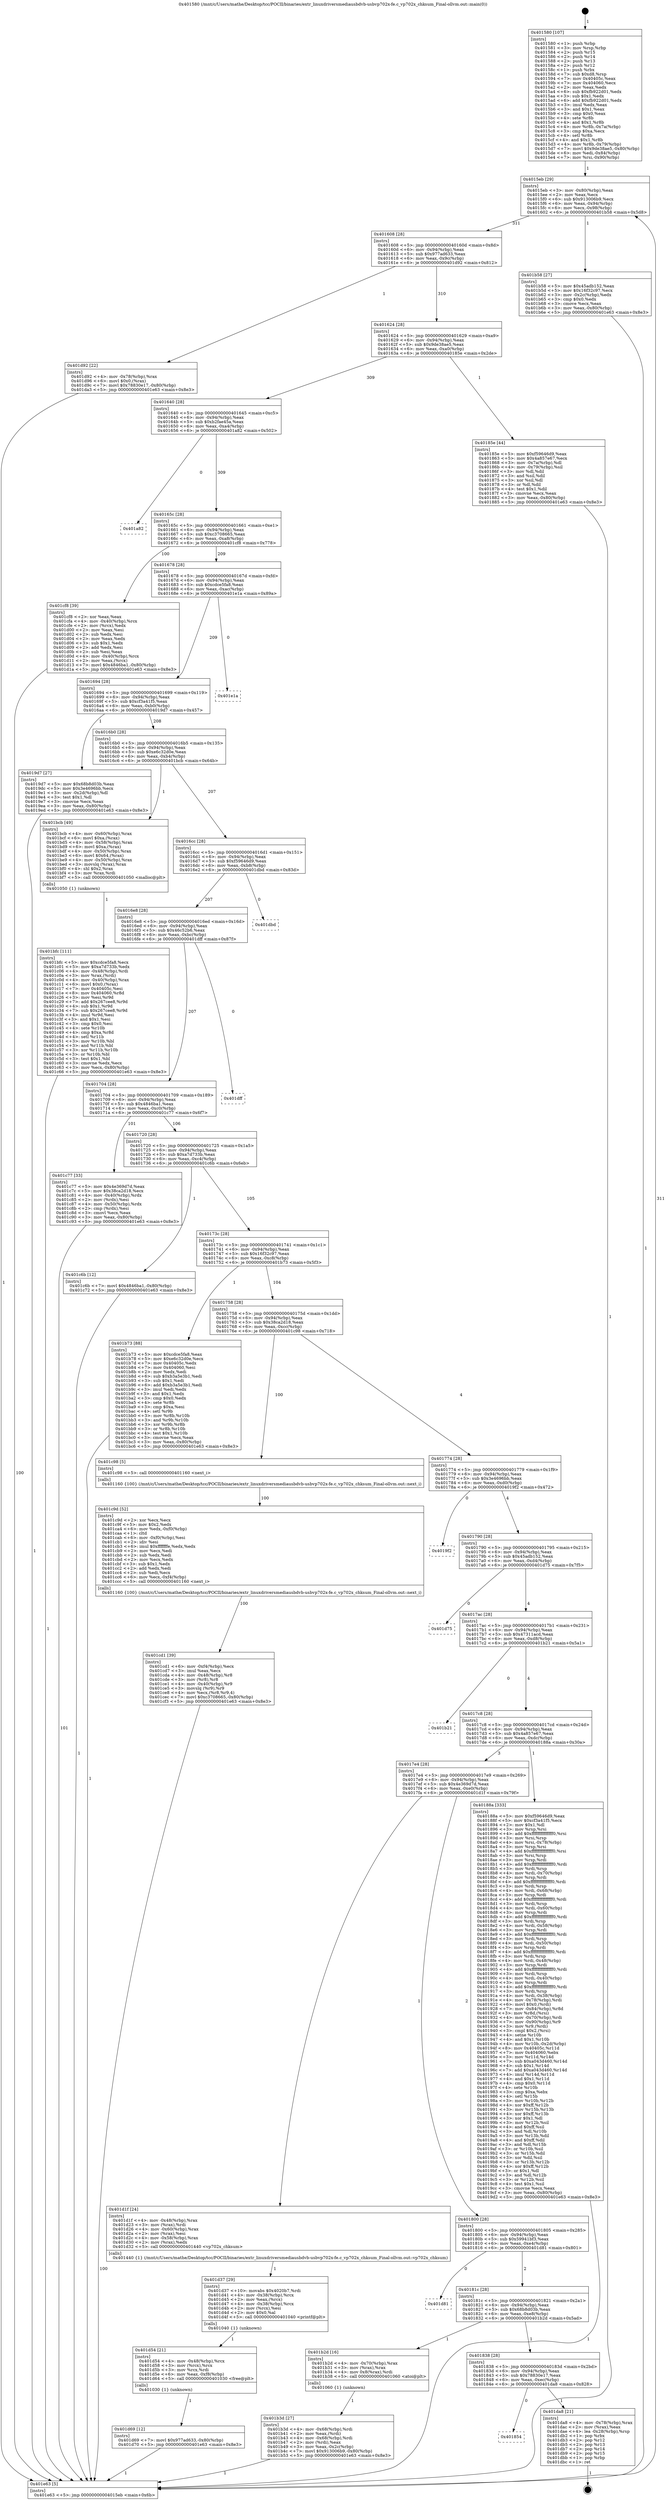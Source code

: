 digraph "0x401580" {
  label = "0x401580 (/mnt/c/Users/mathe/Desktop/tcc/POCII/binaries/extr_linuxdriversmediausbdvb-usbvp702x-fe.c_vp702x_chksum_Final-ollvm.out::main(0))"
  labelloc = "t"
  node[shape=record]

  Entry [label="",width=0.3,height=0.3,shape=circle,fillcolor=black,style=filled]
  "0x4015eb" [label="{
     0x4015eb [29]\l
     | [instrs]\l
     &nbsp;&nbsp;0x4015eb \<+3\>: mov -0x80(%rbp),%eax\l
     &nbsp;&nbsp;0x4015ee \<+2\>: mov %eax,%ecx\l
     &nbsp;&nbsp;0x4015f0 \<+6\>: sub $0x913006b9,%ecx\l
     &nbsp;&nbsp;0x4015f6 \<+6\>: mov %eax,-0x94(%rbp)\l
     &nbsp;&nbsp;0x4015fc \<+6\>: mov %ecx,-0x98(%rbp)\l
     &nbsp;&nbsp;0x401602 \<+6\>: je 0000000000401b58 \<main+0x5d8\>\l
  }"]
  "0x401b58" [label="{
     0x401b58 [27]\l
     | [instrs]\l
     &nbsp;&nbsp;0x401b58 \<+5\>: mov $0x45adb152,%eax\l
     &nbsp;&nbsp;0x401b5d \<+5\>: mov $0x16f32c97,%ecx\l
     &nbsp;&nbsp;0x401b62 \<+3\>: mov -0x2c(%rbp),%edx\l
     &nbsp;&nbsp;0x401b65 \<+3\>: cmp $0x0,%edx\l
     &nbsp;&nbsp;0x401b68 \<+3\>: cmove %ecx,%eax\l
     &nbsp;&nbsp;0x401b6b \<+3\>: mov %eax,-0x80(%rbp)\l
     &nbsp;&nbsp;0x401b6e \<+5\>: jmp 0000000000401e63 \<main+0x8e3\>\l
  }"]
  "0x401608" [label="{
     0x401608 [28]\l
     | [instrs]\l
     &nbsp;&nbsp;0x401608 \<+5\>: jmp 000000000040160d \<main+0x8d\>\l
     &nbsp;&nbsp;0x40160d \<+6\>: mov -0x94(%rbp),%eax\l
     &nbsp;&nbsp;0x401613 \<+5\>: sub $0x977ad633,%eax\l
     &nbsp;&nbsp;0x401618 \<+6\>: mov %eax,-0x9c(%rbp)\l
     &nbsp;&nbsp;0x40161e \<+6\>: je 0000000000401d92 \<main+0x812\>\l
  }"]
  Exit [label="",width=0.3,height=0.3,shape=circle,fillcolor=black,style=filled,peripheries=2]
  "0x401d92" [label="{
     0x401d92 [22]\l
     | [instrs]\l
     &nbsp;&nbsp;0x401d92 \<+4\>: mov -0x78(%rbp),%rax\l
     &nbsp;&nbsp;0x401d96 \<+6\>: movl $0x0,(%rax)\l
     &nbsp;&nbsp;0x401d9c \<+7\>: movl $0x78830e17,-0x80(%rbp)\l
     &nbsp;&nbsp;0x401da3 \<+5\>: jmp 0000000000401e63 \<main+0x8e3\>\l
  }"]
  "0x401624" [label="{
     0x401624 [28]\l
     | [instrs]\l
     &nbsp;&nbsp;0x401624 \<+5\>: jmp 0000000000401629 \<main+0xa9\>\l
     &nbsp;&nbsp;0x401629 \<+6\>: mov -0x94(%rbp),%eax\l
     &nbsp;&nbsp;0x40162f \<+5\>: sub $0x9de38ae5,%eax\l
     &nbsp;&nbsp;0x401634 \<+6\>: mov %eax,-0xa0(%rbp)\l
     &nbsp;&nbsp;0x40163a \<+6\>: je 000000000040185e \<main+0x2de\>\l
  }"]
  "0x401854" [label="{
     0x401854\l
  }", style=dashed]
  "0x40185e" [label="{
     0x40185e [44]\l
     | [instrs]\l
     &nbsp;&nbsp;0x40185e \<+5\>: mov $0xf59646d9,%eax\l
     &nbsp;&nbsp;0x401863 \<+5\>: mov $0x4a857e67,%ecx\l
     &nbsp;&nbsp;0x401868 \<+3\>: mov -0x7a(%rbp),%dl\l
     &nbsp;&nbsp;0x40186b \<+4\>: mov -0x79(%rbp),%sil\l
     &nbsp;&nbsp;0x40186f \<+3\>: mov %dl,%dil\l
     &nbsp;&nbsp;0x401872 \<+3\>: and %sil,%dil\l
     &nbsp;&nbsp;0x401875 \<+3\>: xor %sil,%dl\l
     &nbsp;&nbsp;0x401878 \<+3\>: or %dl,%dil\l
     &nbsp;&nbsp;0x40187b \<+4\>: test $0x1,%dil\l
     &nbsp;&nbsp;0x40187f \<+3\>: cmovne %ecx,%eax\l
     &nbsp;&nbsp;0x401882 \<+3\>: mov %eax,-0x80(%rbp)\l
     &nbsp;&nbsp;0x401885 \<+5\>: jmp 0000000000401e63 \<main+0x8e3\>\l
  }"]
  "0x401640" [label="{
     0x401640 [28]\l
     | [instrs]\l
     &nbsp;&nbsp;0x401640 \<+5\>: jmp 0000000000401645 \<main+0xc5\>\l
     &nbsp;&nbsp;0x401645 \<+6\>: mov -0x94(%rbp),%eax\l
     &nbsp;&nbsp;0x40164b \<+5\>: sub $0xb2fae45a,%eax\l
     &nbsp;&nbsp;0x401650 \<+6\>: mov %eax,-0xa4(%rbp)\l
     &nbsp;&nbsp;0x401656 \<+6\>: je 0000000000401a82 \<main+0x502\>\l
  }"]
  "0x401e63" [label="{
     0x401e63 [5]\l
     | [instrs]\l
     &nbsp;&nbsp;0x401e63 \<+5\>: jmp 00000000004015eb \<main+0x6b\>\l
  }"]
  "0x401580" [label="{
     0x401580 [107]\l
     | [instrs]\l
     &nbsp;&nbsp;0x401580 \<+1\>: push %rbp\l
     &nbsp;&nbsp;0x401581 \<+3\>: mov %rsp,%rbp\l
     &nbsp;&nbsp;0x401584 \<+2\>: push %r15\l
     &nbsp;&nbsp;0x401586 \<+2\>: push %r14\l
     &nbsp;&nbsp;0x401588 \<+2\>: push %r13\l
     &nbsp;&nbsp;0x40158a \<+2\>: push %r12\l
     &nbsp;&nbsp;0x40158c \<+1\>: push %rbx\l
     &nbsp;&nbsp;0x40158d \<+7\>: sub $0xd8,%rsp\l
     &nbsp;&nbsp;0x401594 \<+7\>: mov 0x40405c,%eax\l
     &nbsp;&nbsp;0x40159b \<+7\>: mov 0x404060,%ecx\l
     &nbsp;&nbsp;0x4015a2 \<+2\>: mov %eax,%edx\l
     &nbsp;&nbsp;0x4015a4 \<+6\>: sub $0xfb922d01,%edx\l
     &nbsp;&nbsp;0x4015aa \<+3\>: sub $0x1,%edx\l
     &nbsp;&nbsp;0x4015ad \<+6\>: add $0xfb922d01,%edx\l
     &nbsp;&nbsp;0x4015b3 \<+3\>: imul %edx,%eax\l
     &nbsp;&nbsp;0x4015b6 \<+3\>: and $0x1,%eax\l
     &nbsp;&nbsp;0x4015b9 \<+3\>: cmp $0x0,%eax\l
     &nbsp;&nbsp;0x4015bc \<+4\>: sete %r8b\l
     &nbsp;&nbsp;0x4015c0 \<+4\>: and $0x1,%r8b\l
     &nbsp;&nbsp;0x4015c4 \<+4\>: mov %r8b,-0x7a(%rbp)\l
     &nbsp;&nbsp;0x4015c8 \<+3\>: cmp $0xa,%ecx\l
     &nbsp;&nbsp;0x4015cb \<+4\>: setl %r8b\l
     &nbsp;&nbsp;0x4015cf \<+4\>: and $0x1,%r8b\l
     &nbsp;&nbsp;0x4015d3 \<+4\>: mov %r8b,-0x79(%rbp)\l
     &nbsp;&nbsp;0x4015d7 \<+7\>: movl $0x9de38ae5,-0x80(%rbp)\l
     &nbsp;&nbsp;0x4015de \<+6\>: mov %edi,-0x84(%rbp)\l
     &nbsp;&nbsp;0x4015e4 \<+7\>: mov %rsi,-0x90(%rbp)\l
  }"]
  "0x401da8" [label="{
     0x401da8 [21]\l
     | [instrs]\l
     &nbsp;&nbsp;0x401da8 \<+4\>: mov -0x78(%rbp),%rax\l
     &nbsp;&nbsp;0x401dac \<+2\>: mov (%rax),%eax\l
     &nbsp;&nbsp;0x401dae \<+4\>: lea -0x28(%rbp),%rsp\l
     &nbsp;&nbsp;0x401db2 \<+1\>: pop %rbx\l
     &nbsp;&nbsp;0x401db3 \<+2\>: pop %r12\l
     &nbsp;&nbsp;0x401db5 \<+2\>: pop %r13\l
     &nbsp;&nbsp;0x401db7 \<+2\>: pop %r14\l
     &nbsp;&nbsp;0x401db9 \<+2\>: pop %r15\l
     &nbsp;&nbsp;0x401dbb \<+1\>: pop %rbp\l
     &nbsp;&nbsp;0x401dbc \<+1\>: ret\l
  }"]
  "0x401a82" [label="{
     0x401a82\l
  }", style=dashed]
  "0x40165c" [label="{
     0x40165c [28]\l
     | [instrs]\l
     &nbsp;&nbsp;0x40165c \<+5\>: jmp 0000000000401661 \<main+0xe1\>\l
     &nbsp;&nbsp;0x401661 \<+6\>: mov -0x94(%rbp),%eax\l
     &nbsp;&nbsp;0x401667 \<+5\>: sub $0xc3708665,%eax\l
     &nbsp;&nbsp;0x40166c \<+6\>: mov %eax,-0xa8(%rbp)\l
     &nbsp;&nbsp;0x401672 \<+6\>: je 0000000000401cf8 \<main+0x778\>\l
  }"]
  "0x401d69" [label="{
     0x401d69 [12]\l
     | [instrs]\l
     &nbsp;&nbsp;0x401d69 \<+7\>: movl $0x977ad633,-0x80(%rbp)\l
     &nbsp;&nbsp;0x401d70 \<+5\>: jmp 0000000000401e63 \<main+0x8e3\>\l
  }"]
  "0x401cf8" [label="{
     0x401cf8 [39]\l
     | [instrs]\l
     &nbsp;&nbsp;0x401cf8 \<+2\>: xor %eax,%eax\l
     &nbsp;&nbsp;0x401cfa \<+4\>: mov -0x40(%rbp),%rcx\l
     &nbsp;&nbsp;0x401cfe \<+2\>: mov (%rcx),%edx\l
     &nbsp;&nbsp;0x401d00 \<+2\>: mov %eax,%esi\l
     &nbsp;&nbsp;0x401d02 \<+2\>: sub %edx,%esi\l
     &nbsp;&nbsp;0x401d04 \<+2\>: mov %eax,%edx\l
     &nbsp;&nbsp;0x401d06 \<+3\>: sub $0x1,%edx\l
     &nbsp;&nbsp;0x401d09 \<+2\>: add %edx,%esi\l
     &nbsp;&nbsp;0x401d0b \<+2\>: sub %esi,%eax\l
     &nbsp;&nbsp;0x401d0d \<+4\>: mov -0x40(%rbp),%rcx\l
     &nbsp;&nbsp;0x401d11 \<+2\>: mov %eax,(%rcx)\l
     &nbsp;&nbsp;0x401d13 \<+7\>: movl $0x4846ba1,-0x80(%rbp)\l
     &nbsp;&nbsp;0x401d1a \<+5\>: jmp 0000000000401e63 \<main+0x8e3\>\l
  }"]
  "0x401678" [label="{
     0x401678 [28]\l
     | [instrs]\l
     &nbsp;&nbsp;0x401678 \<+5\>: jmp 000000000040167d \<main+0xfd\>\l
     &nbsp;&nbsp;0x40167d \<+6\>: mov -0x94(%rbp),%eax\l
     &nbsp;&nbsp;0x401683 \<+5\>: sub $0xcdce5fa8,%eax\l
     &nbsp;&nbsp;0x401688 \<+6\>: mov %eax,-0xac(%rbp)\l
     &nbsp;&nbsp;0x40168e \<+6\>: je 0000000000401e1a \<main+0x89a\>\l
  }"]
  "0x401d54" [label="{
     0x401d54 [21]\l
     | [instrs]\l
     &nbsp;&nbsp;0x401d54 \<+4\>: mov -0x48(%rbp),%rcx\l
     &nbsp;&nbsp;0x401d58 \<+3\>: mov (%rcx),%rcx\l
     &nbsp;&nbsp;0x401d5b \<+3\>: mov %rcx,%rdi\l
     &nbsp;&nbsp;0x401d5e \<+6\>: mov %eax,-0xf8(%rbp)\l
     &nbsp;&nbsp;0x401d64 \<+5\>: call 0000000000401030 \<free@plt\>\l
     | [calls]\l
     &nbsp;&nbsp;0x401030 \{1\} (unknown)\l
  }"]
  "0x401e1a" [label="{
     0x401e1a\l
  }", style=dashed]
  "0x401694" [label="{
     0x401694 [28]\l
     | [instrs]\l
     &nbsp;&nbsp;0x401694 \<+5\>: jmp 0000000000401699 \<main+0x119\>\l
     &nbsp;&nbsp;0x401699 \<+6\>: mov -0x94(%rbp),%eax\l
     &nbsp;&nbsp;0x40169f \<+5\>: sub $0xcf3a41f5,%eax\l
     &nbsp;&nbsp;0x4016a4 \<+6\>: mov %eax,-0xb0(%rbp)\l
     &nbsp;&nbsp;0x4016aa \<+6\>: je 00000000004019d7 \<main+0x457\>\l
  }"]
  "0x401d37" [label="{
     0x401d37 [29]\l
     | [instrs]\l
     &nbsp;&nbsp;0x401d37 \<+10\>: movabs $0x4020b7,%rdi\l
     &nbsp;&nbsp;0x401d41 \<+4\>: mov -0x38(%rbp),%rcx\l
     &nbsp;&nbsp;0x401d45 \<+2\>: mov %eax,(%rcx)\l
     &nbsp;&nbsp;0x401d47 \<+4\>: mov -0x38(%rbp),%rcx\l
     &nbsp;&nbsp;0x401d4b \<+2\>: mov (%rcx),%esi\l
     &nbsp;&nbsp;0x401d4d \<+2\>: mov $0x0,%al\l
     &nbsp;&nbsp;0x401d4f \<+5\>: call 0000000000401040 \<printf@plt\>\l
     | [calls]\l
     &nbsp;&nbsp;0x401040 \{1\} (unknown)\l
  }"]
  "0x4019d7" [label="{
     0x4019d7 [27]\l
     | [instrs]\l
     &nbsp;&nbsp;0x4019d7 \<+5\>: mov $0x68b8d03b,%eax\l
     &nbsp;&nbsp;0x4019dc \<+5\>: mov $0x3e4696bb,%ecx\l
     &nbsp;&nbsp;0x4019e1 \<+3\>: mov -0x2d(%rbp),%dl\l
     &nbsp;&nbsp;0x4019e4 \<+3\>: test $0x1,%dl\l
     &nbsp;&nbsp;0x4019e7 \<+3\>: cmovne %ecx,%eax\l
     &nbsp;&nbsp;0x4019ea \<+3\>: mov %eax,-0x80(%rbp)\l
     &nbsp;&nbsp;0x4019ed \<+5\>: jmp 0000000000401e63 \<main+0x8e3\>\l
  }"]
  "0x4016b0" [label="{
     0x4016b0 [28]\l
     | [instrs]\l
     &nbsp;&nbsp;0x4016b0 \<+5\>: jmp 00000000004016b5 \<main+0x135\>\l
     &nbsp;&nbsp;0x4016b5 \<+6\>: mov -0x94(%rbp),%eax\l
     &nbsp;&nbsp;0x4016bb \<+5\>: sub $0xe6c32d0e,%eax\l
     &nbsp;&nbsp;0x4016c0 \<+6\>: mov %eax,-0xb4(%rbp)\l
     &nbsp;&nbsp;0x4016c6 \<+6\>: je 0000000000401bcb \<main+0x64b\>\l
  }"]
  "0x401cd1" [label="{
     0x401cd1 [39]\l
     | [instrs]\l
     &nbsp;&nbsp;0x401cd1 \<+6\>: mov -0xf4(%rbp),%ecx\l
     &nbsp;&nbsp;0x401cd7 \<+3\>: imul %eax,%ecx\l
     &nbsp;&nbsp;0x401cda \<+4\>: mov -0x48(%rbp),%r8\l
     &nbsp;&nbsp;0x401cde \<+3\>: mov (%r8),%r8\l
     &nbsp;&nbsp;0x401ce1 \<+4\>: mov -0x40(%rbp),%r9\l
     &nbsp;&nbsp;0x401ce5 \<+3\>: movslq (%r9),%r9\l
     &nbsp;&nbsp;0x401ce8 \<+4\>: mov %ecx,(%r8,%r9,4)\l
     &nbsp;&nbsp;0x401cec \<+7\>: movl $0xc3708665,-0x80(%rbp)\l
     &nbsp;&nbsp;0x401cf3 \<+5\>: jmp 0000000000401e63 \<main+0x8e3\>\l
  }"]
  "0x401bcb" [label="{
     0x401bcb [49]\l
     | [instrs]\l
     &nbsp;&nbsp;0x401bcb \<+4\>: mov -0x60(%rbp),%rax\l
     &nbsp;&nbsp;0x401bcf \<+6\>: movl $0xa,(%rax)\l
     &nbsp;&nbsp;0x401bd5 \<+4\>: mov -0x58(%rbp),%rax\l
     &nbsp;&nbsp;0x401bd9 \<+6\>: movl $0xa,(%rax)\l
     &nbsp;&nbsp;0x401bdf \<+4\>: mov -0x50(%rbp),%rax\l
     &nbsp;&nbsp;0x401be3 \<+6\>: movl $0x64,(%rax)\l
     &nbsp;&nbsp;0x401be9 \<+4\>: mov -0x50(%rbp),%rax\l
     &nbsp;&nbsp;0x401bed \<+3\>: movslq (%rax),%rax\l
     &nbsp;&nbsp;0x401bf0 \<+4\>: shl $0x2,%rax\l
     &nbsp;&nbsp;0x401bf4 \<+3\>: mov %rax,%rdi\l
     &nbsp;&nbsp;0x401bf7 \<+5\>: call 0000000000401050 \<malloc@plt\>\l
     | [calls]\l
     &nbsp;&nbsp;0x401050 \{1\} (unknown)\l
  }"]
  "0x4016cc" [label="{
     0x4016cc [28]\l
     | [instrs]\l
     &nbsp;&nbsp;0x4016cc \<+5\>: jmp 00000000004016d1 \<main+0x151\>\l
     &nbsp;&nbsp;0x4016d1 \<+6\>: mov -0x94(%rbp),%eax\l
     &nbsp;&nbsp;0x4016d7 \<+5\>: sub $0xf59646d9,%eax\l
     &nbsp;&nbsp;0x4016dc \<+6\>: mov %eax,-0xb8(%rbp)\l
     &nbsp;&nbsp;0x4016e2 \<+6\>: je 0000000000401dbd \<main+0x83d\>\l
  }"]
  "0x401c9d" [label="{
     0x401c9d [52]\l
     | [instrs]\l
     &nbsp;&nbsp;0x401c9d \<+2\>: xor %ecx,%ecx\l
     &nbsp;&nbsp;0x401c9f \<+5\>: mov $0x2,%edx\l
     &nbsp;&nbsp;0x401ca4 \<+6\>: mov %edx,-0xf0(%rbp)\l
     &nbsp;&nbsp;0x401caa \<+1\>: cltd\l
     &nbsp;&nbsp;0x401cab \<+6\>: mov -0xf0(%rbp),%esi\l
     &nbsp;&nbsp;0x401cb1 \<+2\>: idiv %esi\l
     &nbsp;&nbsp;0x401cb3 \<+6\>: imul $0xfffffffe,%edx,%edx\l
     &nbsp;&nbsp;0x401cb9 \<+2\>: mov %ecx,%edi\l
     &nbsp;&nbsp;0x401cbb \<+2\>: sub %edx,%edi\l
     &nbsp;&nbsp;0x401cbd \<+2\>: mov %ecx,%edx\l
     &nbsp;&nbsp;0x401cbf \<+3\>: sub $0x1,%edx\l
     &nbsp;&nbsp;0x401cc2 \<+2\>: add %edx,%edi\l
     &nbsp;&nbsp;0x401cc4 \<+2\>: sub %edi,%ecx\l
     &nbsp;&nbsp;0x401cc6 \<+6\>: mov %ecx,-0xf4(%rbp)\l
     &nbsp;&nbsp;0x401ccc \<+5\>: call 0000000000401160 \<next_i\>\l
     | [calls]\l
     &nbsp;&nbsp;0x401160 \{100\} (/mnt/c/Users/mathe/Desktop/tcc/POCII/binaries/extr_linuxdriversmediausbdvb-usbvp702x-fe.c_vp702x_chksum_Final-ollvm.out::next_i)\l
  }"]
  "0x401dbd" [label="{
     0x401dbd\l
  }", style=dashed]
  "0x4016e8" [label="{
     0x4016e8 [28]\l
     | [instrs]\l
     &nbsp;&nbsp;0x4016e8 \<+5\>: jmp 00000000004016ed \<main+0x16d\>\l
     &nbsp;&nbsp;0x4016ed \<+6\>: mov -0x94(%rbp),%eax\l
     &nbsp;&nbsp;0x4016f3 \<+5\>: sub $0x46c52b6,%eax\l
     &nbsp;&nbsp;0x4016f8 \<+6\>: mov %eax,-0xbc(%rbp)\l
     &nbsp;&nbsp;0x4016fe \<+6\>: je 0000000000401dff \<main+0x87f\>\l
  }"]
  "0x401bfc" [label="{
     0x401bfc [111]\l
     | [instrs]\l
     &nbsp;&nbsp;0x401bfc \<+5\>: mov $0xcdce5fa8,%ecx\l
     &nbsp;&nbsp;0x401c01 \<+5\>: mov $0xa7d733b,%edx\l
     &nbsp;&nbsp;0x401c06 \<+4\>: mov -0x48(%rbp),%rdi\l
     &nbsp;&nbsp;0x401c0a \<+3\>: mov %rax,(%rdi)\l
     &nbsp;&nbsp;0x401c0d \<+4\>: mov -0x40(%rbp),%rax\l
     &nbsp;&nbsp;0x401c11 \<+6\>: movl $0x0,(%rax)\l
     &nbsp;&nbsp;0x401c17 \<+7\>: mov 0x40405c,%esi\l
     &nbsp;&nbsp;0x401c1e \<+8\>: mov 0x404060,%r8d\l
     &nbsp;&nbsp;0x401c26 \<+3\>: mov %esi,%r9d\l
     &nbsp;&nbsp;0x401c29 \<+7\>: add $0x267cee8,%r9d\l
     &nbsp;&nbsp;0x401c30 \<+4\>: sub $0x1,%r9d\l
     &nbsp;&nbsp;0x401c34 \<+7\>: sub $0x267cee8,%r9d\l
     &nbsp;&nbsp;0x401c3b \<+4\>: imul %r9d,%esi\l
     &nbsp;&nbsp;0x401c3f \<+3\>: and $0x1,%esi\l
     &nbsp;&nbsp;0x401c42 \<+3\>: cmp $0x0,%esi\l
     &nbsp;&nbsp;0x401c45 \<+4\>: sete %r10b\l
     &nbsp;&nbsp;0x401c49 \<+4\>: cmp $0xa,%r8d\l
     &nbsp;&nbsp;0x401c4d \<+4\>: setl %r11b\l
     &nbsp;&nbsp;0x401c51 \<+3\>: mov %r10b,%bl\l
     &nbsp;&nbsp;0x401c54 \<+3\>: and %r11b,%bl\l
     &nbsp;&nbsp;0x401c57 \<+3\>: xor %r11b,%r10b\l
     &nbsp;&nbsp;0x401c5a \<+3\>: or %r10b,%bl\l
     &nbsp;&nbsp;0x401c5d \<+3\>: test $0x1,%bl\l
     &nbsp;&nbsp;0x401c60 \<+3\>: cmovne %edx,%ecx\l
     &nbsp;&nbsp;0x401c63 \<+3\>: mov %ecx,-0x80(%rbp)\l
     &nbsp;&nbsp;0x401c66 \<+5\>: jmp 0000000000401e63 \<main+0x8e3\>\l
  }"]
  "0x401dff" [label="{
     0x401dff\l
  }", style=dashed]
  "0x401704" [label="{
     0x401704 [28]\l
     | [instrs]\l
     &nbsp;&nbsp;0x401704 \<+5\>: jmp 0000000000401709 \<main+0x189\>\l
     &nbsp;&nbsp;0x401709 \<+6\>: mov -0x94(%rbp),%eax\l
     &nbsp;&nbsp;0x40170f \<+5\>: sub $0x4846ba1,%eax\l
     &nbsp;&nbsp;0x401714 \<+6\>: mov %eax,-0xc0(%rbp)\l
     &nbsp;&nbsp;0x40171a \<+6\>: je 0000000000401c77 \<main+0x6f7\>\l
  }"]
  "0x401b3d" [label="{
     0x401b3d [27]\l
     | [instrs]\l
     &nbsp;&nbsp;0x401b3d \<+4\>: mov -0x68(%rbp),%rdi\l
     &nbsp;&nbsp;0x401b41 \<+2\>: mov %eax,(%rdi)\l
     &nbsp;&nbsp;0x401b43 \<+4\>: mov -0x68(%rbp),%rdi\l
     &nbsp;&nbsp;0x401b47 \<+2\>: mov (%rdi),%eax\l
     &nbsp;&nbsp;0x401b49 \<+3\>: mov %eax,-0x2c(%rbp)\l
     &nbsp;&nbsp;0x401b4c \<+7\>: movl $0x913006b9,-0x80(%rbp)\l
     &nbsp;&nbsp;0x401b53 \<+5\>: jmp 0000000000401e63 \<main+0x8e3\>\l
  }"]
  "0x401c77" [label="{
     0x401c77 [33]\l
     | [instrs]\l
     &nbsp;&nbsp;0x401c77 \<+5\>: mov $0x4e369d7d,%eax\l
     &nbsp;&nbsp;0x401c7c \<+5\>: mov $0x38ca2d18,%ecx\l
     &nbsp;&nbsp;0x401c81 \<+4\>: mov -0x40(%rbp),%rdx\l
     &nbsp;&nbsp;0x401c85 \<+2\>: mov (%rdx),%esi\l
     &nbsp;&nbsp;0x401c87 \<+4\>: mov -0x50(%rbp),%rdx\l
     &nbsp;&nbsp;0x401c8b \<+2\>: cmp (%rdx),%esi\l
     &nbsp;&nbsp;0x401c8d \<+3\>: cmovl %ecx,%eax\l
     &nbsp;&nbsp;0x401c90 \<+3\>: mov %eax,-0x80(%rbp)\l
     &nbsp;&nbsp;0x401c93 \<+5\>: jmp 0000000000401e63 \<main+0x8e3\>\l
  }"]
  "0x401720" [label="{
     0x401720 [28]\l
     | [instrs]\l
     &nbsp;&nbsp;0x401720 \<+5\>: jmp 0000000000401725 \<main+0x1a5\>\l
     &nbsp;&nbsp;0x401725 \<+6\>: mov -0x94(%rbp),%eax\l
     &nbsp;&nbsp;0x40172b \<+5\>: sub $0xa7d733b,%eax\l
     &nbsp;&nbsp;0x401730 \<+6\>: mov %eax,-0xc4(%rbp)\l
     &nbsp;&nbsp;0x401736 \<+6\>: je 0000000000401c6b \<main+0x6eb\>\l
  }"]
  "0x401838" [label="{
     0x401838 [28]\l
     | [instrs]\l
     &nbsp;&nbsp;0x401838 \<+5\>: jmp 000000000040183d \<main+0x2bd\>\l
     &nbsp;&nbsp;0x40183d \<+6\>: mov -0x94(%rbp),%eax\l
     &nbsp;&nbsp;0x401843 \<+5\>: sub $0x78830e17,%eax\l
     &nbsp;&nbsp;0x401848 \<+6\>: mov %eax,-0xec(%rbp)\l
     &nbsp;&nbsp;0x40184e \<+6\>: je 0000000000401da8 \<main+0x828\>\l
  }"]
  "0x401c6b" [label="{
     0x401c6b [12]\l
     | [instrs]\l
     &nbsp;&nbsp;0x401c6b \<+7\>: movl $0x4846ba1,-0x80(%rbp)\l
     &nbsp;&nbsp;0x401c72 \<+5\>: jmp 0000000000401e63 \<main+0x8e3\>\l
  }"]
  "0x40173c" [label="{
     0x40173c [28]\l
     | [instrs]\l
     &nbsp;&nbsp;0x40173c \<+5\>: jmp 0000000000401741 \<main+0x1c1\>\l
     &nbsp;&nbsp;0x401741 \<+6\>: mov -0x94(%rbp),%eax\l
     &nbsp;&nbsp;0x401747 \<+5\>: sub $0x16f32c97,%eax\l
     &nbsp;&nbsp;0x40174c \<+6\>: mov %eax,-0xc8(%rbp)\l
     &nbsp;&nbsp;0x401752 \<+6\>: je 0000000000401b73 \<main+0x5f3\>\l
  }"]
  "0x401b2d" [label="{
     0x401b2d [16]\l
     | [instrs]\l
     &nbsp;&nbsp;0x401b2d \<+4\>: mov -0x70(%rbp),%rax\l
     &nbsp;&nbsp;0x401b31 \<+3\>: mov (%rax),%rax\l
     &nbsp;&nbsp;0x401b34 \<+4\>: mov 0x8(%rax),%rdi\l
     &nbsp;&nbsp;0x401b38 \<+5\>: call 0000000000401060 \<atoi@plt\>\l
     | [calls]\l
     &nbsp;&nbsp;0x401060 \{1\} (unknown)\l
  }"]
  "0x401b73" [label="{
     0x401b73 [88]\l
     | [instrs]\l
     &nbsp;&nbsp;0x401b73 \<+5\>: mov $0xcdce5fa8,%eax\l
     &nbsp;&nbsp;0x401b78 \<+5\>: mov $0xe6c32d0e,%ecx\l
     &nbsp;&nbsp;0x401b7d \<+7\>: mov 0x40405c,%edx\l
     &nbsp;&nbsp;0x401b84 \<+7\>: mov 0x404060,%esi\l
     &nbsp;&nbsp;0x401b8b \<+2\>: mov %edx,%edi\l
     &nbsp;&nbsp;0x401b8d \<+6\>: sub $0xb3a5e3b1,%edi\l
     &nbsp;&nbsp;0x401b93 \<+3\>: sub $0x1,%edi\l
     &nbsp;&nbsp;0x401b96 \<+6\>: add $0xb3a5e3b1,%edi\l
     &nbsp;&nbsp;0x401b9c \<+3\>: imul %edi,%edx\l
     &nbsp;&nbsp;0x401b9f \<+3\>: and $0x1,%edx\l
     &nbsp;&nbsp;0x401ba2 \<+3\>: cmp $0x0,%edx\l
     &nbsp;&nbsp;0x401ba5 \<+4\>: sete %r8b\l
     &nbsp;&nbsp;0x401ba9 \<+3\>: cmp $0xa,%esi\l
     &nbsp;&nbsp;0x401bac \<+4\>: setl %r9b\l
     &nbsp;&nbsp;0x401bb0 \<+3\>: mov %r8b,%r10b\l
     &nbsp;&nbsp;0x401bb3 \<+3\>: and %r9b,%r10b\l
     &nbsp;&nbsp;0x401bb6 \<+3\>: xor %r9b,%r8b\l
     &nbsp;&nbsp;0x401bb9 \<+3\>: or %r8b,%r10b\l
     &nbsp;&nbsp;0x401bbc \<+4\>: test $0x1,%r10b\l
     &nbsp;&nbsp;0x401bc0 \<+3\>: cmovne %ecx,%eax\l
     &nbsp;&nbsp;0x401bc3 \<+3\>: mov %eax,-0x80(%rbp)\l
     &nbsp;&nbsp;0x401bc6 \<+5\>: jmp 0000000000401e63 \<main+0x8e3\>\l
  }"]
  "0x401758" [label="{
     0x401758 [28]\l
     | [instrs]\l
     &nbsp;&nbsp;0x401758 \<+5\>: jmp 000000000040175d \<main+0x1dd\>\l
     &nbsp;&nbsp;0x40175d \<+6\>: mov -0x94(%rbp),%eax\l
     &nbsp;&nbsp;0x401763 \<+5\>: sub $0x38ca2d18,%eax\l
     &nbsp;&nbsp;0x401768 \<+6\>: mov %eax,-0xcc(%rbp)\l
     &nbsp;&nbsp;0x40176e \<+6\>: je 0000000000401c98 \<main+0x718\>\l
  }"]
  "0x40181c" [label="{
     0x40181c [28]\l
     | [instrs]\l
     &nbsp;&nbsp;0x40181c \<+5\>: jmp 0000000000401821 \<main+0x2a1\>\l
     &nbsp;&nbsp;0x401821 \<+6\>: mov -0x94(%rbp),%eax\l
     &nbsp;&nbsp;0x401827 \<+5\>: sub $0x68b8d03b,%eax\l
     &nbsp;&nbsp;0x40182c \<+6\>: mov %eax,-0xe8(%rbp)\l
     &nbsp;&nbsp;0x401832 \<+6\>: je 0000000000401b2d \<main+0x5ad\>\l
  }"]
  "0x401c98" [label="{
     0x401c98 [5]\l
     | [instrs]\l
     &nbsp;&nbsp;0x401c98 \<+5\>: call 0000000000401160 \<next_i\>\l
     | [calls]\l
     &nbsp;&nbsp;0x401160 \{100\} (/mnt/c/Users/mathe/Desktop/tcc/POCII/binaries/extr_linuxdriversmediausbdvb-usbvp702x-fe.c_vp702x_chksum_Final-ollvm.out::next_i)\l
  }"]
  "0x401774" [label="{
     0x401774 [28]\l
     | [instrs]\l
     &nbsp;&nbsp;0x401774 \<+5\>: jmp 0000000000401779 \<main+0x1f9\>\l
     &nbsp;&nbsp;0x401779 \<+6\>: mov -0x94(%rbp),%eax\l
     &nbsp;&nbsp;0x40177f \<+5\>: sub $0x3e4696bb,%eax\l
     &nbsp;&nbsp;0x401784 \<+6\>: mov %eax,-0xd0(%rbp)\l
     &nbsp;&nbsp;0x40178a \<+6\>: je 00000000004019f2 \<main+0x472\>\l
  }"]
  "0x401d81" [label="{
     0x401d81\l
  }", style=dashed]
  "0x4019f2" [label="{
     0x4019f2\l
  }", style=dashed]
  "0x401790" [label="{
     0x401790 [28]\l
     | [instrs]\l
     &nbsp;&nbsp;0x401790 \<+5\>: jmp 0000000000401795 \<main+0x215\>\l
     &nbsp;&nbsp;0x401795 \<+6\>: mov -0x94(%rbp),%eax\l
     &nbsp;&nbsp;0x40179b \<+5\>: sub $0x45adb152,%eax\l
     &nbsp;&nbsp;0x4017a0 \<+6\>: mov %eax,-0xd4(%rbp)\l
     &nbsp;&nbsp;0x4017a6 \<+6\>: je 0000000000401d75 \<main+0x7f5\>\l
  }"]
  "0x401800" [label="{
     0x401800 [28]\l
     | [instrs]\l
     &nbsp;&nbsp;0x401800 \<+5\>: jmp 0000000000401805 \<main+0x285\>\l
     &nbsp;&nbsp;0x401805 \<+6\>: mov -0x94(%rbp),%eax\l
     &nbsp;&nbsp;0x40180b \<+5\>: sub $0x59941bf3,%eax\l
     &nbsp;&nbsp;0x401810 \<+6\>: mov %eax,-0xe4(%rbp)\l
     &nbsp;&nbsp;0x401816 \<+6\>: je 0000000000401d81 \<main+0x801\>\l
  }"]
  "0x401d75" [label="{
     0x401d75\l
  }", style=dashed]
  "0x4017ac" [label="{
     0x4017ac [28]\l
     | [instrs]\l
     &nbsp;&nbsp;0x4017ac \<+5\>: jmp 00000000004017b1 \<main+0x231\>\l
     &nbsp;&nbsp;0x4017b1 \<+6\>: mov -0x94(%rbp),%eax\l
     &nbsp;&nbsp;0x4017b7 \<+5\>: sub $0x47311acd,%eax\l
     &nbsp;&nbsp;0x4017bc \<+6\>: mov %eax,-0xd8(%rbp)\l
     &nbsp;&nbsp;0x4017c2 \<+6\>: je 0000000000401b21 \<main+0x5a1\>\l
  }"]
  "0x401d1f" [label="{
     0x401d1f [24]\l
     | [instrs]\l
     &nbsp;&nbsp;0x401d1f \<+4\>: mov -0x48(%rbp),%rax\l
     &nbsp;&nbsp;0x401d23 \<+3\>: mov (%rax),%rdi\l
     &nbsp;&nbsp;0x401d26 \<+4\>: mov -0x60(%rbp),%rax\l
     &nbsp;&nbsp;0x401d2a \<+2\>: mov (%rax),%esi\l
     &nbsp;&nbsp;0x401d2c \<+4\>: mov -0x58(%rbp),%rax\l
     &nbsp;&nbsp;0x401d30 \<+2\>: mov (%rax),%edx\l
     &nbsp;&nbsp;0x401d32 \<+5\>: call 0000000000401440 \<vp702x_chksum\>\l
     | [calls]\l
     &nbsp;&nbsp;0x401440 \{1\} (/mnt/c/Users/mathe/Desktop/tcc/POCII/binaries/extr_linuxdriversmediausbdvb-usbvp702x-fe.c_vp702x_chksum_Final-ollvm.out::vp702x_chksum)\l
  }"]
  "0x401b21" [label="{
     0x401b21\l
  }", style=dashed]
  "0x4017c8" [label="{
     0x4017c8 [28]\l
     | [instrs]\l
     &nbsp;&nbsp;0x4017c8 \<+5\>: jmp 00000000004017cd \<main+0x24d\>\l
     &nbsp;&nbsp;0x4017cd \<+6\>: mov -0x94(%rbp),%eax\l
     &nbsp;&nbsp;0x4017d3 \<+5\>: sub $0x4a857e67,%eax\l
     &nbsp;&nbsp;0x4017d8 \<+6\>: mov %eax,-0xdc(%rbp)\l
     &nbsp;&nbsp;0x4017de \<+6\>: je 000000000040188a \<main+0x30a\>\l
  }"]
  "0x4017e4" [label="{
     0x4017e4 [28]\l
     | [instrs]\l
     &nbsp;&nbsp;0x4017e4 \<+5\>: jmp 00000000004017e9 \<main+0x269\>\l
     &nbsp;&nbsp;0x4017e9 \<+6\>: mov -0x94(%rbp),%eax\l
     &nbsp;&nbsp;0x4017ef \<+5\>: sub $0x4e369d7d,%eax\l
     &nbsp;&nbsp;0x4017f4 \<+6\>: mov %eax,-0xe0(%rbp)\l
     &nbsp;&nbsp;0x4017fa \<+6\>: je 0000000000401d1f \<main+0x79f\>\l
  }"]
  "0x40188a" [label="{
     0x40188a [333]\l
     | [instrs]\l
     &nbsp;&nbsp;0x40188a \<+5\>: mov $0xf59646d9,%eax\l
     &nbsp;&nbsp;0x40188f \<+5\>: mov $0xcf3a41f5,%ecx\l
     &nbsp;&nbsp;0x401894 \<+2\>: mov $0x1,%dl\l
     &nbsp;&nbsp;0x401896 \<+3\>: mov %rsp,%rsi\l
     &nbsp;&nbsp;0x401899 \<+4\>: add $0xfffffffffffffff0,%rsi\l
     &nbsp;&nbsp;0x40189d \<+3\>: mov %rsi,%rsp\l
     &nbsp;&nbsp;0x4018a0 \<+4\>: mov %rsi,-0x78(%rbp)\l
     &nbsp;&nbsp;0x4018a4 \<+3\>: mov %rsp,%rsi\l
     &nbsp;&nbsp;0x4018a7 \<+4\>: add $0xfffffffffffffff0,%rsi\l
     &nbsp;&nbsp;0x4018ab \<+3\>: mov %rsi,%rsp\l
     &nbsp;&nbsp;0x4018ae \<+3\>: mov %rsp,%rdi\l
     &nbsp;&nbsp;0x4018b1 \<+4\>: add $0xfffffffffffffff0,%rdi\l
     &nbsp;&nbsp;0x4018b5 \<+3\>: mov %rdi,%rsp\l
     &nbsp;&nbsp;0x4018b8 \<+4\>: mov %rdi,-0x70(%rbp)\l
     &nbsp;&nbsp;0x4018bc \<+3\>: mov %rsp,%rdi\l
     &nbsp;&nbsp;0x4018bf \<+4\>: add $0xfffffffffffffff0,%rdi\l
     &nbsp;&nbsp;0x4018c3 \<+3\>: mov %rdi,%rsp\l
     &nbsp;&nbsp;0x4018c6 \<+4\>: mov %rdi,-0x68(%rbp)\l
     &nbsp;&nbsp;0x4018ca \<+3\>: mov %rsp,%rdi\l
     &nbsp;&nbsp;0x4018cd \<+4\>: add $0xfffffffffffffff0,%rdi\l
     &nbsp;&nbsp;0x4018d1 \<+3\>: mov %rdi,%rsp\l
     &nbsp;&nbsp;0x4018d4 \<+4\>: mov %rdi,-0x60(%rbp)\l
     &nbsp;&nbsp;0x4018d8 \<+3\>: mov %rsp,%rdi\l
     &nbsp;&nbsp;0x4018db \<+4\>: add $0xfffffffffffffff0,%rdi\l
     &nbsp;&nbsp;0x4018df \<+3\>: mov %rdi,%rsp\l
     &nbsp;&nbsp;0x4018e2 \<+4\>: mov %rdi,-0x58(%rbp)\l
     &nbsp;&nbsp;0x4018e6 \<+3\>: mov %rsp,%rdi\l
     &nbsp;&nbsp;0x4018e9 \<+4\>: add $0xfffffffffffffff0,%rdi\l
     &nbsp;&nbsp;0x4018ed \<+3\>: mov %rdi,%rsp\l
     &nbsp;&nbsp;0x4018f0 \<+4\>: mov %rdi,-0x50(%rbp)\l
     &nbsp;&nbsp;0x4018f4 \<+3\>: mov %rsp,%rdi\l
     &nbsp;&nbsp;0x4018f7 \<+4\>: add $0xfffffffffffffff0,%rdi\l
     &nbsp;&nbsp;0x4018fb \<+3\>: mov %rdi,%rsp\l
     &nbsp;&nbsp;0x4018fe \<+4\>: mov %rdi,-0x48(%rbp)\l
     &nbsp;&nbsp;0x401902 \<+3\>: mov %rsp,%rdi\l
     &nbsp;&nbsp;0x401905 \<+4\>: add $0xfffffffffffffff0,%rdi\l
     &nbsp;&nbsp;0x401909 \<+3\>: mov %rdi,%rsp\l
     &nbsp;&nbsp;0x40190c \<+4\>: mov %rdi,-0x40(%rbp)\l
     &nbsp;&nbsp;0x401910 \<+3\>: mov %rsp,%rdi\l
     &nbsp;&nbsp;0x401913 \<+4\>: add $0xfffffffffffffff0,%rdi\l
     &nbsp;&nbsp;0x401917 \<+3\>: mov %rdi,%rsp\l
     &nbsp;&nbsp;0x40191a \<+4\>: mov %rdi,-0x38(%rbp)\l
     &nbsp;&nbsp;0x40191e \<+4\>: mov -0x78(%rbp),%rdi\l
     &nbsp;&nbsp;0x401922 \<+6\>: movl $0x0,(%rdi)\l
     &nbsp;&nbsp;0x401928 \<+7\>: mov -0x84(%rbp),%r8d\l
     &nbsp;&nbsp;0x40192f \<+3\>: mov %r8d,(%rsi)\l
     &nbsp;&nbsp;0x401932 \<+4\>: mov -0x70(%rbp),%rdi\l
     &nbsp;&nbsp;0x401936 \<+7\>: mov -0x90(%rbp),%r9\l
     &nbsp;&nbsp;0x40193d \<+3\>: mov %r9,(%rdi)\l
     &nbsp;&nbsp;0x401940 \<+3\>: cmpl $0x2,(%rsi)\l
     &nbsp;&nbsp;0x401943 \<+4\>: setne %r10b\l
     &nbsp;&nbsp;0x401947 \<+4\>: and $0x1,%r10b\l
     &nbsp;&nbsp;0x40194b \<+4\>: mov %r10b,-0x2d(%rbp)\l
     &nbsp;&nbsp;0x40194f \<+8\>: mov 0x40405c,%r11d\l
     &nbsp;&nbsp;0x401957 \<+7\>: mov 0x404060,%ebx\l
     &nbsp;&nbsp;0x40195e \<+3\>: mov %r11d,%r14d\l
     &nbsp;&nbsp;0x401961 \<+7\>: sub $0xa043d460,%r14d\l
     &nbsp;&nbsp;0x401968 \<+4\>: sub $0x1,%r14d\l
     &nbsp;&nbsp;0x40196c \<+7\>: add $0xa043d460,%r14d\l
     &nbsp;&nbsp;0x401973 \<+4\>: imul %r14d,%r11d\l
     &nbsp;&nbsp;0x401977 \<+4\>: and $0x1,%r11d\l
     &nbsp;&nbsp;0x40197b \<+4\>: cmp $0x0,%r11d\l
     &nbsp;&nbsp;0x40197f \<+4\>: sete %r10b\l
     &nbsp;&nbsp;0x401983 \<+3\>: cmp $0xa,%ebx\l
     &nbsp;&nbsp;0x401986 \<+4\>: setl %r15b\l
     &nbsp;&nbsp;0x40198a \<+3\>: mov %r10b,%r12b\l
     &nbsp;&nbsp;0x40198d \<+4\>: xor $0xff,%r12b\l
     &nbsp;&nbsp;0x401991 \<+3\>: mov %r15b,%r13b\l
     &nbsp;&nbsp;0x401994 \<+4\>: xor $0xff,%r13b\l
     &nbsp;&nbsp;0x401998 \<+3\>: xor $0x1,%dl\l
     &nbsp;&nbsp;0x40199b \<+3\>: mov %r12b,%sil\l
     &nbsp;&nbsp;0x40199e \<+4\>: and $0xff,%sil\l
     &nbsp;&nbsp;0x4019a2 \<+3\>: and %dl,%r10b\l
     &nbsp;&nbsp;0x4019a5 \<+3\>: mov %r13b,%dil\l
     &nbsp;&nbsp;0x4019a8 \<+4\>: and $0xff,%dil\l
     &nbsp;&nbsp;0x4019ac \<+3\>: and %dl,%r15b\l
     &nbsp;&nbsp;0x4019af \<+3\>: or %r10b,%sil\l
     &nbsp;&nbsp;0x4019b2 \<+3\>: or %r15b,%dil\l
     &nbsp;&nbsp;0x4019b5 \<+3\>: xor %dil,%sil\l
     &nbsp;&nbsp;0x4019b8 \<+3\>: or %r13b,%r12b\l
     &nbsp;&nbsp;0x4019bb \<+4\>: xor $0xff,%r12b\l
     &nbsp;&nbsp;0x4019bf \<+3\>: or $0x1,%dl\l
     &nbsp;&nbsp;0x4019c2 \<+3\>: and %dl,%r12b\l
     &nbsp;&nbsp;0x4019c5 \<+3\>: or %r12b,%sil\l
     &nbsp;&nbsp;0x4019c8 \<+4\>: test $0x1,%sil\l
     &nbsp;&nbsp;0x4019cc \<+3\>: cmovne %ecx,%eax\l
     &nbsp;&nbsp;0x4019cf \<+3\>: mov %eax,-0x80(%rbp)\l
     &nbsp;&nbsp;0x4019d2 \<+5\>: jmp 0000000000401e63 \<main+0x8e3\>\l
  }"]
  Entry -> "0x401580" [label=" 1"]
  "0x4015eb" -> "0x401b58" [label=" 1"]
  "0x4015eb" -> "0x401608" [label=" 311"]
  "0x401da8" -> Exit [label=" 1"]
  "0x401608" -> "0x401d92" [label=" 1"]
  "0x401608" -> "0x401624" [label=" 310"]
  "0x401838" -> "0x401854" [label=" 0"]
  "0x401624" -> "0x40185e" [label=" 1"]
  "0x401624" -> "0x401640" [label=" 309"]
  "0x40185e" -> "0x401e63" [label=" 1"]
  "0x401580" -> "0x4015eb" [label=" 1"]
  "0x401e63" -> "0x4015eb" [label=" 311"]
  "0x401838" -> "0x401da8" [label=" 1"]
  "0x401640" -> "0x401a82" [label=" 0"]
  "0x401640" -> "0x40165c" [label=" 309"]
  "0x401d92" -> "0x401e63" [label=" 1"]
  "0x40165c" -> "0x401cf8" [label=" 100"]
  "0x40165c" -> "0x401678" [label=" 209"]
  "0x401d69" -> "0x401e63" [label=" 1"]
  "0x401678" -> "0x401e1a" [label=" 0"]
  "0x401678" -> "0x401694" [label=" 209"]
  "0x401d54" -> "0x401d69" [label=" 1"]
  "0x401694" -> "0x4019d7" [label=" 1"]
  "0x401694" -> "0x4016b0" [label=" 208"]
  "0x401d37" -> "0x401d54" [label=" 1"]
  "0x4016b0" -> "0x401bcb" [label=" 1"]
  "0x4016b0" -> "0x4016cc" [label=" 207"]
  "0x401d1f" -> "0x401d37" [label=" 1"]
  "0x4016cc" -> "0x401dbd" [label=" 0"]
  "0x4016cc" -> "0x4016e8" [label=" 207"]
  "0x401cf8" -> "0x401e63" [label=" 100"]
  "0x4016e8" -> "0x401dff" [label=" 0"]
  "0x4016e8" -> "0x401704" [label=" 207"]
  "0x401cd1" -> "0x401e63" [label=" 100"]
  "0x401704" -> "0x401c77" [label=" 101"]
  "0x401704" -> "0x401720" [label=" 106"]
  "0x401c9d" -> "0x401cd1" [label=" 100"]
  "0x401720" -> "0x401c6b" [label=" 1"]
  "0x401720" -> "0x40173c" [label=" 105"]
  "0x401c98" -> "0x401c9d" [label=" 100"]
  "0x40173c" -> "0x401b73" [label=" 1"]
  "0x40173c" -> "0x401758" [label=" 104"]
  "0x401c77" -> "0x401e63" [label=" 101"]
  "0x401758" -> "0x401c98" [label=" 100"]
  "0x401758" -> "0x401774" [label=" 4"]
  "0x401bfc" -> "0x401e63" [label=" 1"]
  "0x401774" -> "0x4019f2" [label=" 0"]
  "0x401774" -> "0x401790" [label=" 4"]
  "0x401bcb" -> "0x401bfc" [label=" 1"]
  "0x401790" -> "0x401d75" [label=" 0"]
  "0x401790" -> "0x4017ac" [label=" 4"]
  "0x401b58" -> "0x401e63" [label=" 1"]
  "0x4017ac" -> "0x401b21" [label=" 0"]
  "0x4017ac" -> "0x4017c8" [label=" 4"]
  "0x401b3d" -> "0x401e63" [label=" 1"]
  "0x4017c8" -> "0x40188a" [label=" 1"]
  "0x4017c8" -> "0x4017e4" [label=" 3"]
  "0x40181c" -> "0x401838" [label=" 1"]
  "0x40188a" -> "0x401e63" [label=" 1"]
  "0x4019d7" -> "0x401e63" [label=" 1"]
  "0x401b2d" -> "0x401b3d" [label=" 1"]
  "0x4017e4" -> "0x401d1f" [label=" 1"]
  "0x4017e4" -> "0x401800" [label=" 2"]
  "0x401b73" -> "0x401e63" [label=" 1"]
  "0x401800" -> "0x401d81" [label=" 0"]
  "0x401800" -> "0x40181c" [label=" 2"]
  "0x401c6b" -> "0x401e63" [label=" 1"]
  "0x40181c" -> "0x401b2d" [label=" 1"]
}
